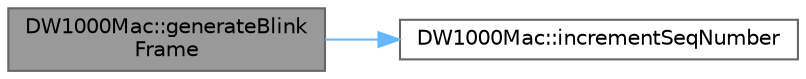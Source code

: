 digraph "DW1000Mac::generateBlinkFrame"
{
 // LATEX_PDF_SIZE
  bgcolor="transparent";
  edge [fontname=Helvetica,fontsize=10,labelfontname=Helvetica,labelfontsize=10];
  node [fontname=Helvetica,fontsize=10,shape=box,height=0.2,width=0.4];
  rankdir="LR";
  Node1 [id="Node000001",label="DW1000Mac::generateBlink\lFrame",height=0.2,width=0.4,color="gray40", fillcolor="grey60", style="filled", fontcolor="black",tooltip=" "];
  Node1 -> Node2 [id="edge1_Node000001_Node000002",color="steelblue1",style="solid",tooltip=" "];
  Node2 [id="Node000002",label="DW1000Mac::incrementSeqNumber",height=0.2,width=0.4,color="grey40", fillcolor="white", style="filled",URL="$class_d_w1000_mac.html#a20763a3a40fa1c9e652486a4ba48c9af",tooltip=" "];
}
